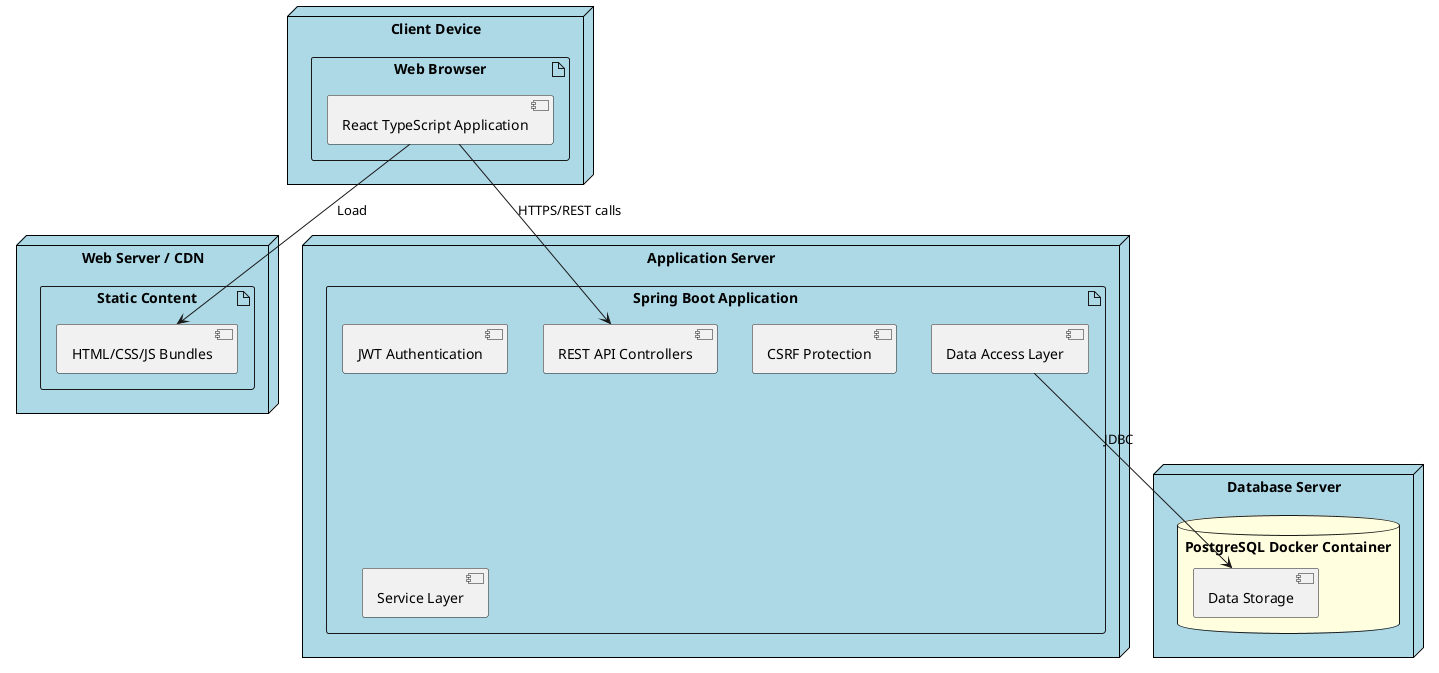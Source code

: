@startuml deployment_diagram

skinparam nodeBackgroundColor LightBlue
skinparam nodeBorderColor Black
skinparam databaseBackgroundColor LightYellow

node "Client Device" {
    artifact "Web Browser" {
        component "React TypeScript Application"
    }
}

node "Web Server / CDN" {
    artifact "Static Content" {
        component "HTML/CSS/JS Bundles"
    }
}

node "Application Server" {
    artifact "Spring Boot Application" {
        component "REST API Controllers"
        component "JWT Authentication"
        component "CSRF Protection"
        component "Service Layer"
        component "Data Access Layer"
    }
}

node "Database Server" {
    database "PostgreSQL Docker Container" {
        component "Data Storage"
    }
}

"React TypeScript Application" --> "HTML/CSS/JS Bundles" : Load
"React TypeScript Application" --> "REST API Controllers" : HTTPS/REST calls
"Data Access Layer" --> "Data Storage" : JDBC

@enduml
